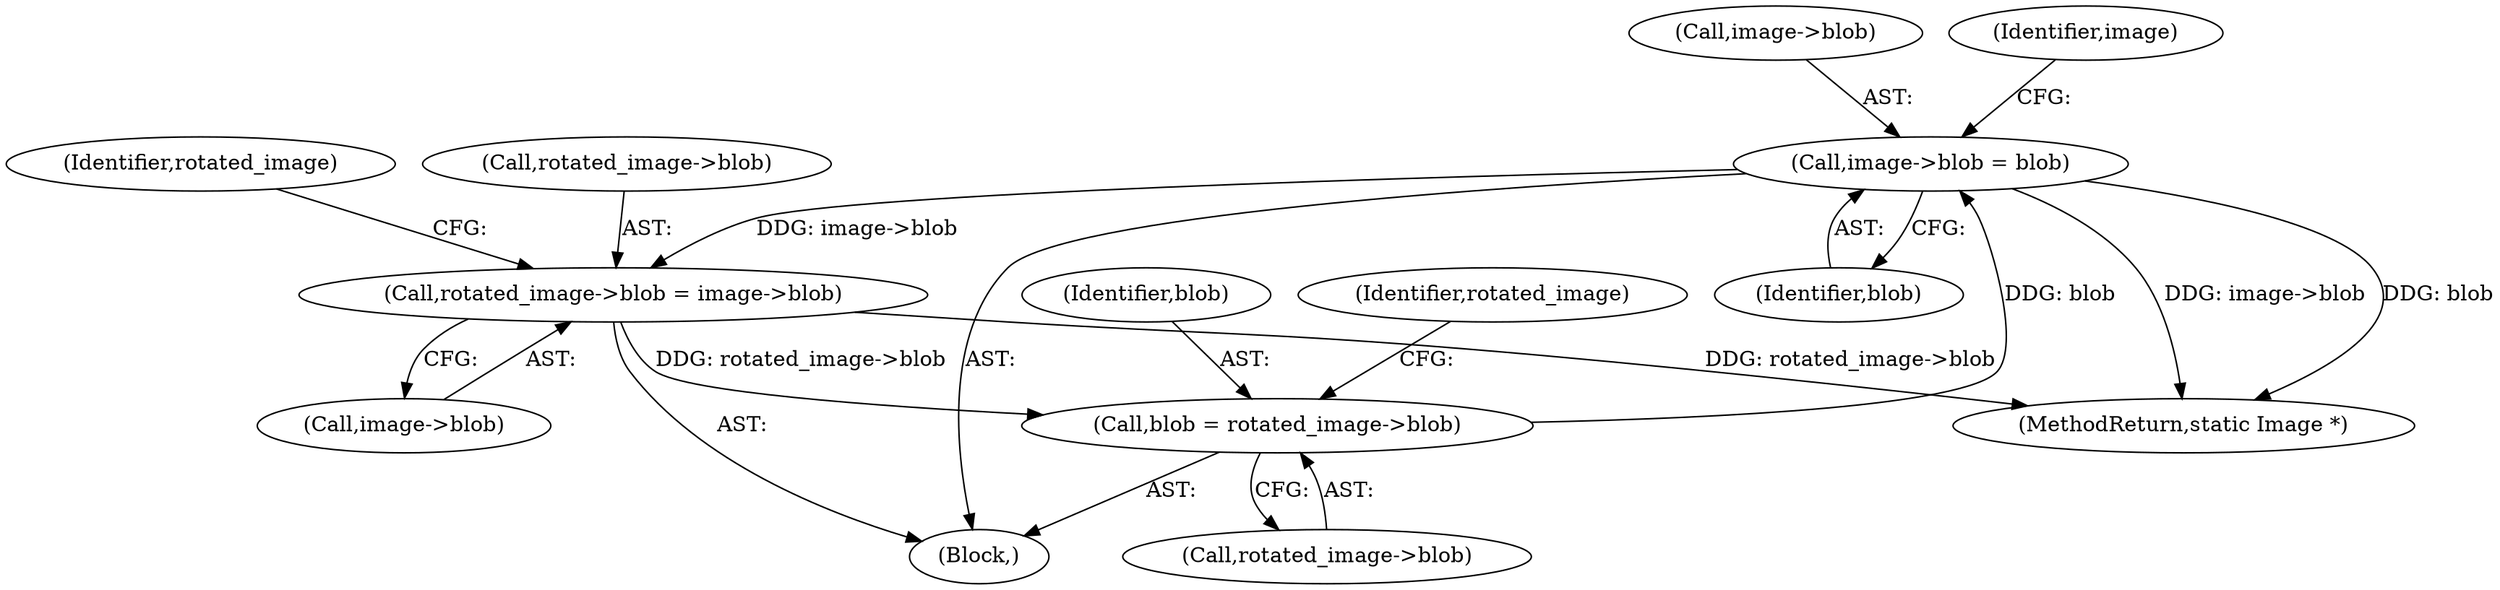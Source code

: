 digraph "0_ImageMagick_8985ed08f01d465ee65ab5a106186b3868b6f601@pointer" {
"1001592" [label="(Call,image->blob = blob)"];
"1001573" [label="(Call,blob = rotated_image->blob)"];
"1001578" [label="(Call,rotated_image->blob = image->blob)"];
"1001592" [label="(Call,image->blob = blob)"];
"1001575" [label="(Call,rotated_image->blob)"];
"1001596" [label="(Identifier,blob)"];
"1001593" [label="(Call,image->blob)"];
"1001592" [label="(Call,image->blob = blob)"];
"1001558" [label="(Block,)"];
"1001574" [label="(Identifier,blob)"];
"1001869" [label="(MethodReturn,static Image *)"];
"1001578" [label="(Call,rotated_image->blob = image->blob)"];
"1001582" [label="(Call,image->blob)"];
"1001587" [label="(Identifier,rotated_image)"];
"1001599" [label="(Identifier,image)"];
"1001580" [label="(Identifier,rotated_image)"];
"1001579" [label="(Call,rotated_image->blob)"];
"1001573" [label="(Call,blob = rotated_image->blob)"];
"1001592" -> "1001558"  [label="AST: "];
"1001592" -> "1001596"  [label="CFG: "];
"1001593" -> "1001592"  [label="AST: "];
"1001596" -> "1001592"  [label="AST: "];
"1001599" -> "1001592"  [label="CFG: "];
"1001592" -> "1001869"  [label="DDG: image->blob"];
"1001592" -> "1001869"  [label="DDG: blob"];
"1001592" -> "1001578"  [label="DDG: image->blob"];
"1001573" -> "1001592"  [label="DDG: blob"];
"1001573" -> "1001558"  [label="AST: "];
"1001573" -> "1001575"  [label="CFG: "];
"1001574" -> "1001573"  [label="AST: "];
"1001575" -> "1001573"  [label="AST: "];
"1001580" -> "1001573"  [label="CFG: "];
"1001578" -> "1001573"  [label="DDG: rotated_image->blob"];
"1001578" -> "1001558"  [label="AST: "];
"1001578" -> "1001582"  [label="CFG: "];
"1001579" -> "1001578"  [label="AST: "];
"1001582" -> "1001578"  [label="AST: "];
"1001587" -> "1001578"  [label="CFG: "];
"1001578" -> "1001869"  [label="DDG: rotated_image->blob"];
}

